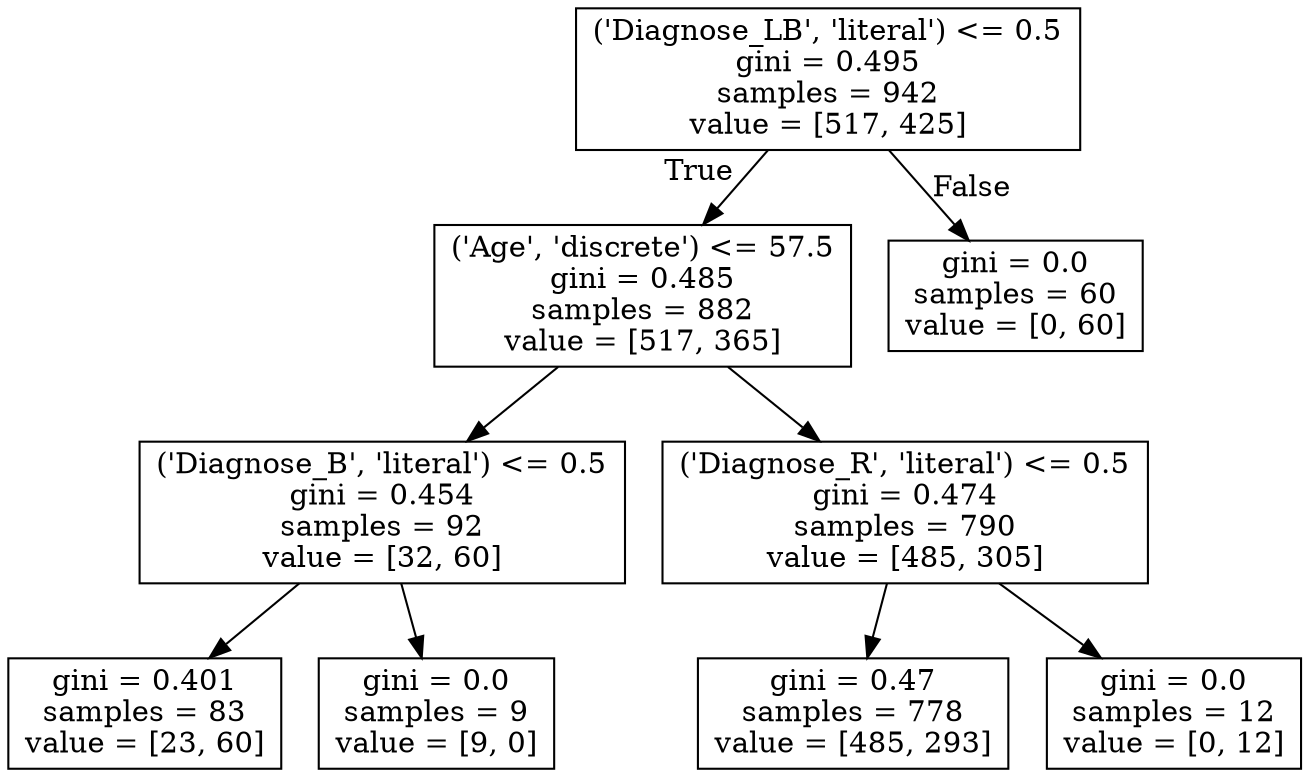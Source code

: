 digraph Tree {
node [shape=box] ;
0 [label="('Diagnose_LB', 'literal') <= 0.5\ngini = 0.495\nsamples = 942\nvalue = [517, 425]"] ;
1 [label="('Age', 'discrete') <= 57.5\ngini = 0.485\nsamples = 882\nvalue = [517, 365]"] ;
0 -> 1 [labeldistance=2.5, labelangle=45, headlabel="True"] ;
2 [label="('Diagnose_B', 'literal') <= 0.5\ngini = 0.454\nsamples = 92\nvalue = [32, 60]"] ;
1 -> 2 ;
3 [label="gini = 0.401\nsamples = 83\nvalue = [23, 60]"] ;
2 -> 3 ;
4 [label="gini = 0.0\nsamples = 9\nvalue = [9, 0]"] ;
2 -> 4 ;
5 [label="('Diagnose_R', 'literal') <= 0.5\ngini = 0.474\nsamples = 790\nvalue = [485, 305]"] ;
1 -> 5 ;
6 [label="gini = 0.47\nsamples = 778\nvalue = [485, 293]"] ;
5 -> 6 ;
7 [label="gini = 0.0\nsamples = 12\nvalue = [0, 12]"] ;
5 -> 7 ;
8 [label="gini = 0.0\nsamples = 60\nvalue = [0, 60]"] ;
0 -> 8 [labeldistance=2.5, labelangle=-45, headlabel="False"] ;
}